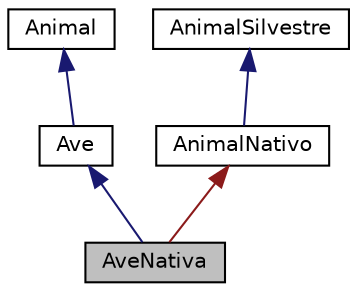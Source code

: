 digraph "AveNativa"
{
  edge [fontname="Helvetica",fontsize="10",labelfontname="Helvetica",labelfontsize="10"];
  node [fontname="Helvetica",fontsize="10",shape=record];
  Node5 [label="AveNativa",height=0.2,width=0.4,color="black", fillcolor="grey75", style="filled", fontcolor="black"];
  Node6 -> Node5 [dir="back",color="midnightblue",fontsize="10",style="solid"];
  Node6 [label="Ave",height=0.2,width=0.4,color="black", fillcolor="white", style="filled",URL="$classAve.html"];
  Node7 -> Node6 [dir="back",color="midnightblue",fontsize="10",style="solid"];
  Node7 [label="Animal",height=0.2,width=0.4,color="black", fillcolor="white", style="filled",URL="$classAnimal.html"];
  Node8 -> Node5 [dir="back",color="firebrick4",fontsize="10",style="solid"];
  Node8 [label="AnimalNativo",height=0.2,width=0.4,color="black", fillcolor="white", style="filled",URL="$classAnimalNativo.html"];
  Node9 -> Node8 [dir="back",color="midnightblue",fontsize="10",style="solid"];
  Node9 [label="AnimalSilvestre",height=0.2,width=0.4,color="black", fillcolor="white", style="filled",URL="$classAnimalSilvestre.html"];
}
